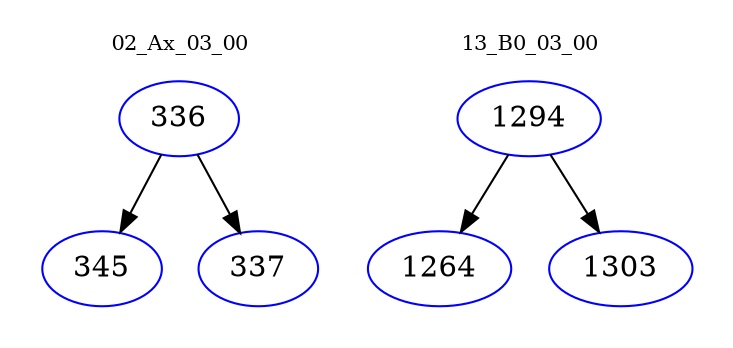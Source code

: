 digraph{
subgraph cluster_0 {
color = white
label = "02_Ax_03_00";
fontsize=10;
T0_336 [label="336", color="blue"]
T0_336 -> T0_345 [color="black"]
T0_345 [label="345", color="blue"]
T0_336 -> T0_337 [color="black"]
T0_337 [label="337", color="blue"]
}
subgraph cluster_1 {
color = white
label = "13_B0_03_00";
fontsize=10;
T1_1294 [label="1294", color="blue"]
T1_1294 -> T1_1264 [color="black"]
T1_1264 [label="1264", color="blue"]
T1_1294 -> T1_1303 [color="black"]
T1_1303 [label="1303", color="blue"]
}
}
